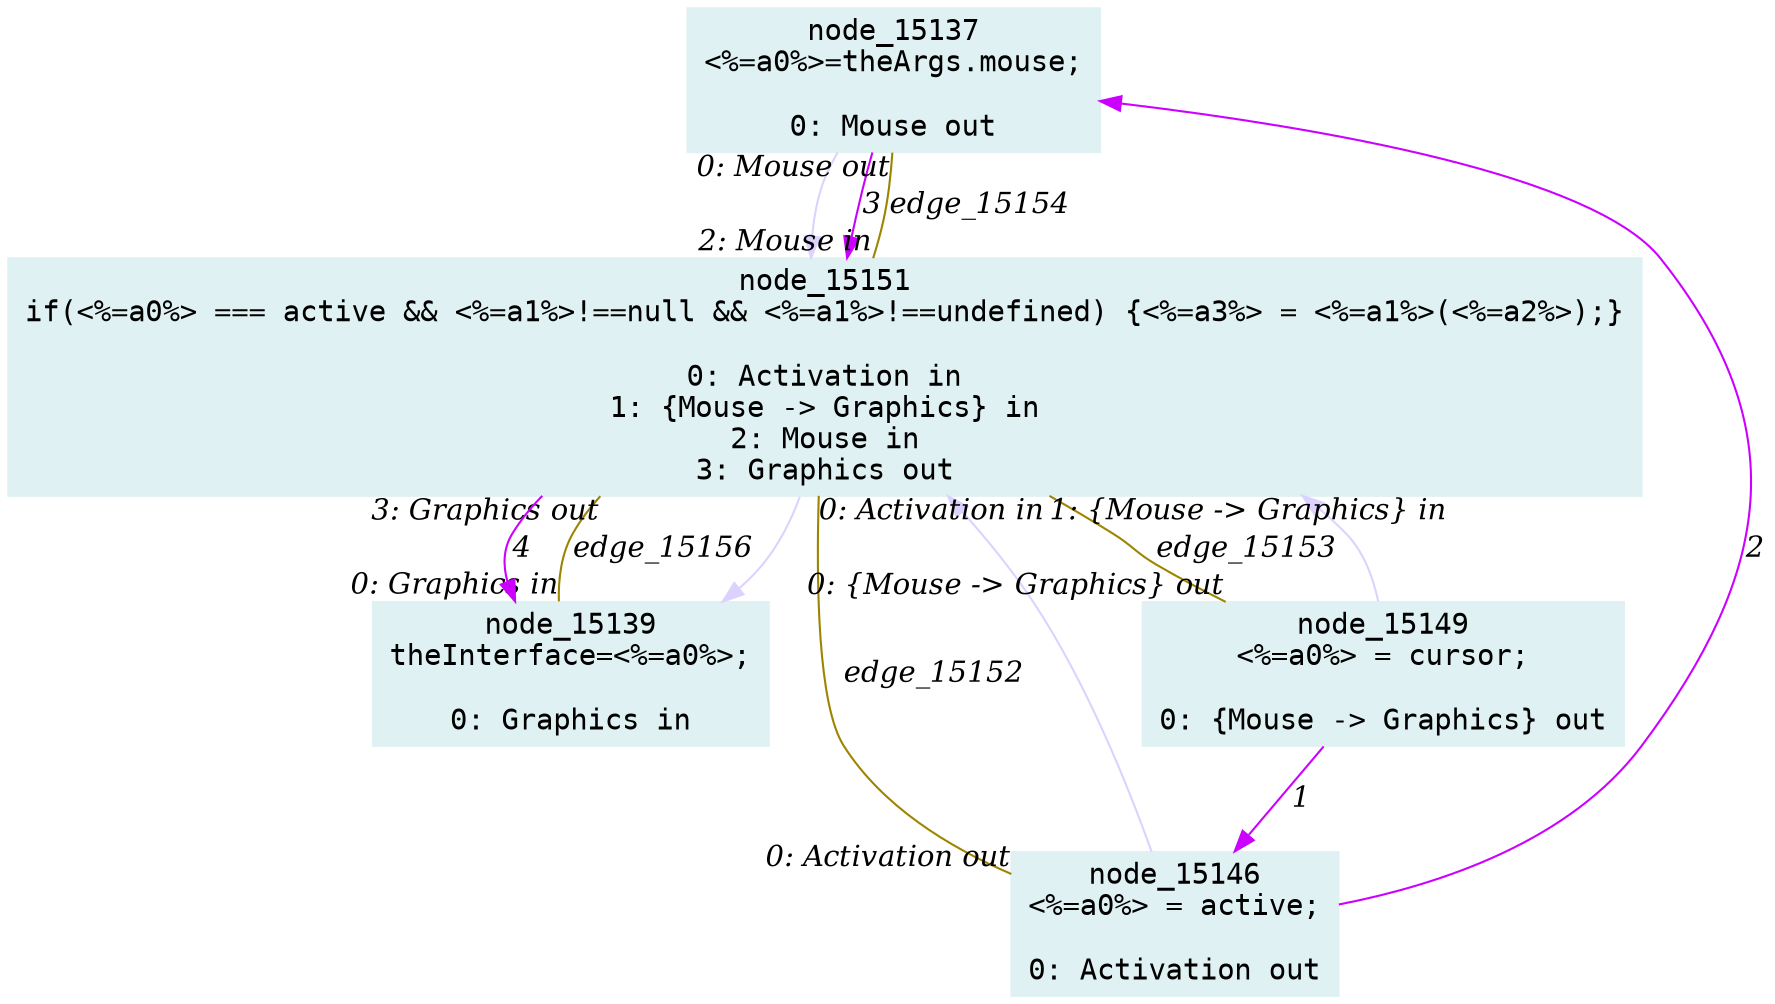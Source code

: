 digraph g{node_15137 [shape="box", style="filled", color="#dff1f2", fontname="Courier", label="node_15137
<%=a0%>=theArgs.mouse;

0: Mouse out" ]
node_15139 [shape="box", style="filled", color="#dff1f2", fontname="Courier", label="node_15139
theInterface=<%=a0%>;

0: Graphics in" ]
node_15146 [shape="box", style="filled", color="#dff1f2", fontname="Courier", label="node_15146
<%=a0%> = active;

0: Activation out" ]
node_15149 [shape="box", style="filled", color="#dff1f2", fontname="Courier", label="node_15149
<%=a0%> = cursor;

0: {Mouse -> Graphics} out" ]
node_15151 [shape="box", style="filled", color="#dff1f2", fontname="Courier", label="node_15151
if(<%=a0%> === active && <%=a1%>!==null && <%=a1%>!==undefined) {<%=a3%> = <%=a1%>(<%=a2%>);}

0: Activation in
1: {Mouse -> Graphics} in
2: Mouse in
3: Graphics out" ]
node_15151 -> node_15139 [dir=forward, arrowHead=normal, fontname="Times-Italic", arrowsize=1, color="#ddd2ff", label="",  headlabel="", taillabel="" ]
node_15137 -> node_15151 [dir=forward, arrowHead=normal, fontname="Times-Italic", arrowsize=1, color="#ddd2ff", label="",  headlabel="", taillabel="" ]
node_15146 -> node_15151 [dir=forward, arrowHead=normal, fontname="Times-Italic", arrowsize=1, color="#ddd2ff", label="",  headlabel="", taillabel="" ]
node_15149 -> node_15151 [dir=forward, arrowHead=normal, fontname="Times-Italic", arrowsize=1, color="#ddd2ff", label="",  headlabel="", taillabel="" ]
node_15149 -> node_15146 [dir=forward, arrowHead=normal, fontname="Times-Italic", arrowsize=1, color="#cc00ff", label="1",  headlabel="", taillabel="" ]
node_15146 -> node_15137 [dir=forward, arrowHead=normal, fontname="Times-Italic", arrowsize=1, color="#cc00ff", label="2",  headlabel="", taillabel="" ]
node_15137 -> node_15151 [dir=forward, arrowHead=normal, fontname="Times-Italic", arrowsize=1, color="#cc00ff", label="3",  headlabel="", taillabel="" ]
node_15151 -> node_15139 [dir=forward, arrowHead=normal, fontname="Times-Italic", arrowsize=1, color="#cc00ff", label="4",  headlabel="", taillabel="" ]
node_15151 -> node_15146 [dir=none, arrowHead=none, fontname="Times-Italic", arrowsize=1, color="#9d8400", label="edge_15152",  headlabel="0: Activation out", taillabel="0: Activation in" ]
node_15151 -> node_15149 [dir=none, arrowHead=none, fontname="Times-Italic", arrowsize=1, color="#9d8400", label="edge_15153",  headlabel="0: {Mouse -> Graphics} out", taillabel="1: {Mouse -> Graphics} in" ]
node_15151 -> node_15137 [dir=none, arrowHead=none, fontname="Times-Italic", arrowsize=1, color="#9d8400", label="edge_15154",  headlabel="0: Mouse out", taillabel="2: Mouse in" ]
node_15139 -> node_15151 [dir=none, arrowHead=none, fontname="Times-Italic", arrowsize=1, color="#9d8400", label="edge_15156",  headlabel="3: Graphics out", taillabel="0: Graphics in" ]
}